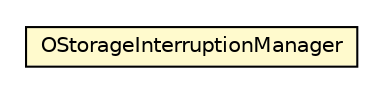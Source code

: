 #!/usr/local/bin/dot
#
# Class diagram 
# Generated by UMLGraph version R5_6-24-gf6e263 (http://www.umlgraph.org/)
#

digraph G {
	edge [fontname="Helvetica",fontsize=10,labelfontname="Helvetica",labelfontsize=10];
	node [fontname="Helvetica",fontsize=10,shape=plaintext];
	nodesep=0.25;
	ranksep=0.5;
	// com.orientechnologies.orient.core.storage.impl.local.OStorageInterruptionManager
	c6958790 [label=<<table title="com.orientechnologies.orient.core.storage.impl.local.OStorageInterruptionManager" border="0" cellborder="1" cellspacing="0" cellpadding="2" port="p" bgcolor="lemonChiffon" href="./OStorageInterruptionManager.html">
		<tr><td><table border="0" cellspacing="0" cellpadding="1">
<tr><td align="center" balign="center"> OStorageInterruptionManager </td></tr>
		</table></td></tr>
		</table>>, URL="./OStorageInterruptionManager.html", fontname="Helvetica", fontcolor="black", fontsize=10.0];
}

